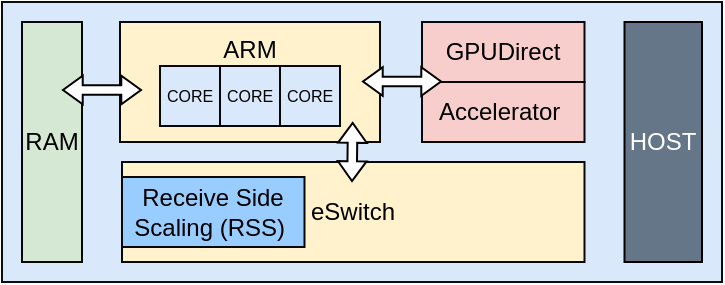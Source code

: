 <mxfile version="24.2.5" type="github">
  <diagram name="第 1 页" id="gKaIRTgGj5cVVnnhJqOr">
    <mxGraphModel dx="1018" dy="604" grid="1" gridSize="10" guides="1" tooltips="1" connect="1" arrows="1" fold="1" page="1" pageScale="1" pageWidth="827" pageHeight="1169" math="0" shadow="0">
      <root>
        <mxCell id="0" />
        <mxCell id="1" parent="0" />
        <mxCell id="LI7bQ78Abt8URkPQbvv9-10" value="" style="rounded=0;whiteSpace=wrap;html=1;fillColor=#dae8fc;strokeColor=#0d0d0d;container=0;" parent="1" vertex="1">
          <mxGeometry x="190" y="580" width="360" height="140" as="geometry" />
        </mxCell>
        <mxCell id="_D8b1eLCkrFsFUPpdv43-3" value="" style="edgeStyle=orthogonalEdgeStyle;rounded=0;orthogonalLoop=1;jettySize=auto;html=1;" edge="1" parent="1" source="LI7bQ78Abt8URkPQbvv9-13" target="LI7bQ78Abt8URkPQbvv9-29">
          <mxGeometry relative="1" as="geometry" />
        </mxCell>
        <mxCell id="LI7bQ78Abt8URkPQbvv9-13" value="eSwitch" style="rounded=0;whiteSpace=wrap;html=1;fillColor=#fff2cc;strokeColor=#080808;container=0;" parent="1" vertex="1">
          <mxGeometry x="250" y="660" width="231.25" height="50" as="geometry" />
        </mxCell>
        <mxCell id="LI7bQ78Abt8URkPQbvv9-14" value="ARM" style="rounded=0;whiteSpace=wrap;html=1;horizontal=1;verticalAlign=top;fillColor=#fff2cc;strokeColor=#080808;container=0;" parent="1" vertex="1">
          <mxGeometry x="249" y="590" width="130" height="60" as="geometry" />
        </mxCell>
        <mxCell id="LI7bQ78Abt8URkPQbvv9-19" value="&amp;nbsp;GPUDirect&amp;nbsp;" style="rounded=0;whiteSpace=wrap;html=1;fillColor=#f8cecc;strokeColor=#080808;container=0;" parent="1" vertex="1">
          <mxGeometry x="400" y="590" width="81.25" height="30" as="geometry" />
        </mxCell>
        <mxCell id="LI7bQ78Abt8URkPQbvv9-21" value="Accelerator&amp;nbsp;" style="rounded=0;whiteSpace=wrap;html=1;fillColor=#f8cecc;strokeColor=#080808;container=0;" parent="1" vertex="1">
          <mxGeometry x="400" y="620" width="81.25" height="30" as="geometry" />
        </mxCell>
        <mxCell id="LI7bQ78Abt8URkPQbvv9-23" value="RAM" style="rounded=0;whiteSpace=wrap;html=1;fillColor=#d5e8d4;strokeColor=#080808;container=0;" parent="1" vertex="1">
          <mxGeometry x="200" y="590" width="30" height="120" as="geometry" />
        </mxCell>
        <mxCell id="LI7bQ78Abt8URkPQbvv9-24" value="CORE" style="rounded=0;whiteSpace=wrap;html=1;fontSize=8;labelBackgroundColor=none;strokeColor=#080808;fillColor=#dae8fc;container=0;" parent="1" vertex="1">
          <mxGeometry x="269" y="612" width="30" height="30" as="geometry" />
        </mxCell>
        <mxCell id="LI7bQ78Abt8URkPQbvv9-28" value="CORE" style="rounded=0;whiteSpace=wrap;html=1;fontSize=8;labelBackgroundColor=none;strokeColor=#080808;fillColor=#dae8fc;container=0;" parent="1" vertex="1">
          <mxGeometry x="299" y="612" width="30" height="30" as="geometry" />
        </mxCell>
        <mxCell id="LI7bQ78Abt8URkPQbvv9-29" value="CORE" style="rounded=0;whiteSpace=wrap;html=1;fontSize=8;labelBackgroundColor=none;strokeColor=#080808;fillColor=#dae8fc;container=0;" parent="1" vertex="1">
          <mxGeometry x="329" y="612" width="30" height="30" as="geometry" />
        </mxCell>
        <mxCell id="LI7bQ78Abt8URkPQbvv9-11" value="HOST" style="rounded=0;whiteSpace=wrap;html=1;fillColor=#647687;fontColor=#ffffff;strokeColor=#000000;container=0;" parent="1" vertex="1">
          <mxGeometry x="501.25" y="590" width="38.75" height="120" as="geometry" />
        </mxCell>
        <mxCell id="LI7bQ78Abt8URkPQbvv9-32" value="" style="shape=flexArrow;endArrow=classic;startArrow=classic;html=1;rounded=0;startWidth=8.571;startSize=2.954;endWidth=8.571;endSize=2.954;width=4.762;fillColor=default;" parent="1" edge="1">
          <mxGeometry width="100" height="100" relative="1" as="geometry">
            <mxPoint x="370" y="619.76" as="sourcePoint" />
            <mxPoint x="410" y="619.76" as="targetPoint" />
          </mxGeometry>
        </mxCell>
        <mxCell id="LI7bQ78Abt8URkPQbvv9-34" value="" style="shape=flexArrow;endArrow=classic;startArrow=classic;html=1;rounded=0;startWidth=8.571;startSize=2.954;endWidth=8.571;endSize=2.954;width=4.762;fillColor=default;" parent="1" edge="1">
          <mxGeometry width="100" height="100" relative="1" as="geometry">
            <mxPoint x="220" y="624" as="sourcePoint" />
            <mxPoint x="260" y="624" as="targetPoint" />
          </mxGeometry>
        </mxCell>
        <mxCell id="_D8b1eLCkrFsFUPpdv43-2" value="Receive Side Scaling (RSS)&amp;nbsp;" style="rounded=0;whiteSpace=wrap;html=1;fillColor=#99CCFF;strokeColor=#080808;container=0;" vertex="1" parent="1">
          <mxGeometry x="250" y="667.5" width="91.25" height="35" as="geometry" />
        </mxCell>
        <mxCell id="LI7bQ78Abt8URkPQbvv9-35" value="" style="shape=flexArrow;endArrow=classic;startArrow=classic;html=1;rounded=0;startWidth=8.571;startSize=2.954;endWidth=8.571;endSize=2.954;width=4.762;fillColor=default;exitX=0.5;exitY=0;exitDx=0;exitDy=0;" parent="1" edge="1">
          <mxGeometry width="100" height="100" relative="1" as="geometry">
            <mxPoint x="365.335" y="640" as="sourcePoint" />
            <mxPoint x="365" y="670" as="targetPoint" />
          </mxGeometry>
        </mxCell>
      </root>
    </mxGraphModel>
  </diagram>
</mxfile>
